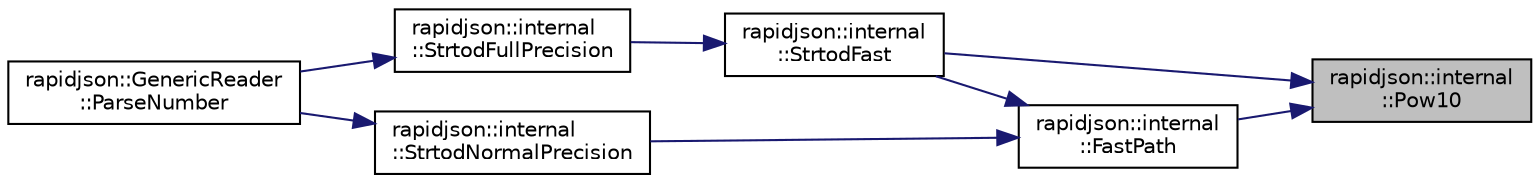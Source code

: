 digraph "rapidjson::internal::Pow10"
{
 // INTERACTIVE_SVG=YES
 // LATEX_PDF_SIZE
  edge [fontname="Helvetica",fontsize="10",labelfontname="Helvetica",labelfontsize="10"];
  node [fontname="Helvetica",fontsize="10",shape=record];
  rankdir="RL";
  Node123 [label="rapidjson::internal\l::Pow10",height=0.2,width=0.4,color="black", fillcolor="grey75", style="filled", fontcolor="black",tooltip="Computes integer powers of 10 in double (10.0^n)."];
  Node123 -> Node124 [dir="back",color="midnightblue",fontsize="10",style="solid",fontname="Helvetica"];
  Node124 [label="rapidjson::internal\l::FastPath",height=0.2,width=0.4,color="black", fillcolor="white", style="filled",URL="$namespacerapidjson_1_1internal.html#aadfc08b386baffa85f618e0ef0e2f188",tooltip=" "];
  Node124 -> Node125 [dir="back",color="midnightblue",fontsize="10",style="solid",fontname="Helvetica"];
  Node125 [label="rapidjson::internal\l::StrtodFast",height=0.2,width=0.4,color="black", fillcolor="white", style="filled",URL="$namespacerapidjson_1_1internal.html#acfd06fe2a2709ad372a373f0921e9571",tooltip=" "];
  Node125 -> Node126 [dir="back",color="midnightblue",fontsize="10",style="solid",fontname="Helvetica"];
  Node126 [label="rapidjson::internal\l::StrtodFullPrecision",height=0.2,width=0.4,color="black", fillcolor="white", style="filled",URL="$namespacerapidjson_1_1internal.html#afdec628bd595f8aca4ff74ec9e3c88f2",tooltip=" "];
  Node126 -> Node127 [dir="back",color="midnightblue",fontsize="10",style="solid",fontname="Helvetica"];
  Node127 [label="rapidjson::GenericReader\l::ParseNumber",height=0.2,width=0.4,color="black", fillcolor="white", style="filled",URL="$classrapidjson_1_1_generic_reader.html#a1f7c934e3dad52ecdbd451fb39bb2db6",tooltip=" "];
  Node124 -> Node128 [dir="back",color="midnightblue",fontsize="10",style="solid",fontname="Helvetica"];
  Node128 [label="rapidjson::internal\l::StrtodNormalPrecision",height=0.2,width=0.4,color="black", fillcolor="white", style="filled",URL="$namespacerapidjson_1_1internal.html#a0173579d8f2b3724583f64758beb8e69",tooltip=" "];
  Node128 -> Node127 [dir="back",color="midnightblue",fontsize="10",style="solid",fontname="Helvetica"];
  Node123 -> Node125 [dir="back",color="midnightblue",fontsize="10",style="solid",fontname="Helvetica"];
}
